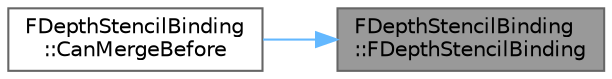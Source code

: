 digraph "FDepthStencilBinding::FDepthStencilBinding"
{
 // INTERACTIVE_SVG=YES
 // LATEX_PDF_SIZE
  bgcolor="transparent";
  edge [fontname=Helvetica,fontsize=10,labelfontname=Helvetica,labelfontsize=10];
  node [fontname=Helvetica,fontsize=10,shape=box,height=0.2,width=0.4];
  rankdir="RL";
  Node1 [id="Node000001",label="FDepthStencilBinding\l::FDepthStencilBinding",height=0.2,width=0.4,color="gray40", fillcolor="grey60", style="filled", fontcolor="black",tooltip=" "];
  Node1 -> Node2 [id="edge1_Node000001_Node000002",dir="back",color="steelblue1",style="solid",tooltip=" "];
  Node2 [id="Node000002",label="FDepthStencilBinding\l::CanMergeBefore",height=0.2,width=0.4,color="grey40", fillcolor="white", style="filled",URL="$d1/d1e/structFDepthStencilBinding.html#abf90a83cfc50882e791dc58f0eb34429",tooltip=" "];
}
